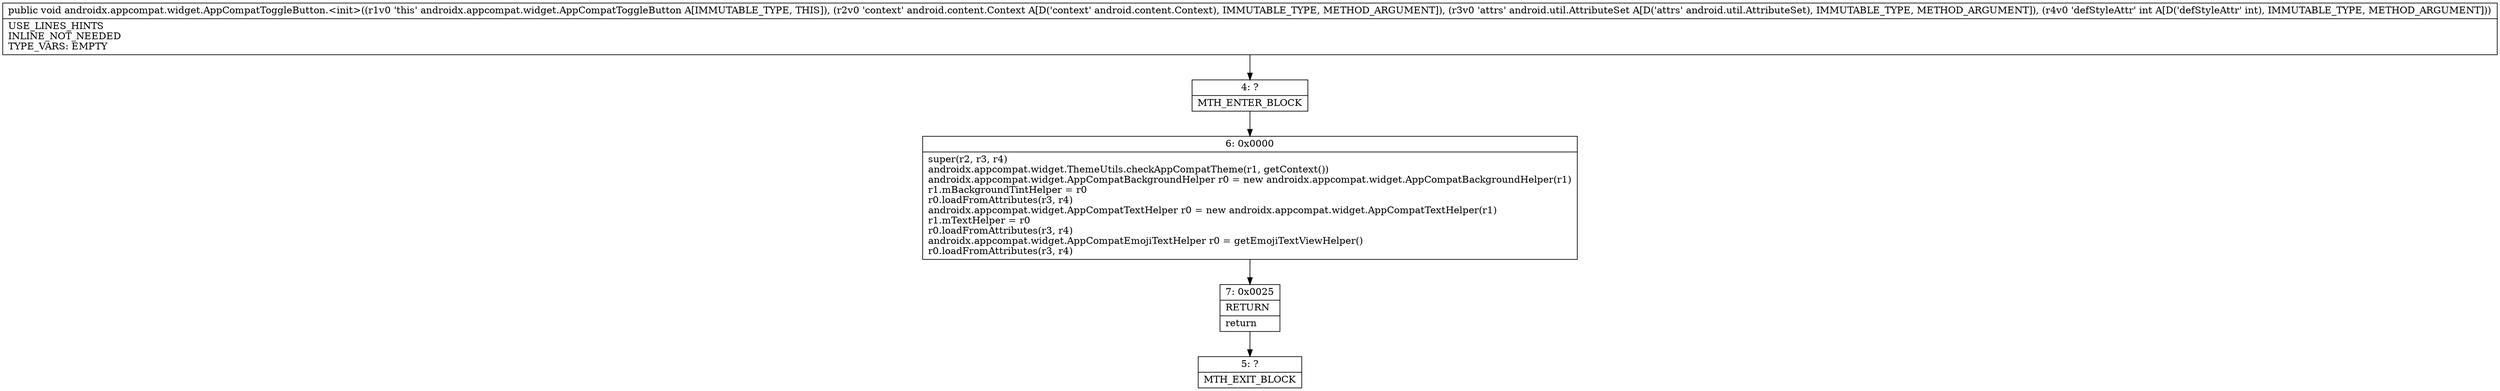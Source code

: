 digraph "CFG forandroidx.appcompat.widget.AppCompatToggleButton.\<init\>(Landroid\/content\/Context;Landroid\/util\/AttributeSet;I)V" {
Node_4 [shape=record,label="{4\:\ ?|MTH_ENTER_BLOCK\l}"];
Node_6 [shape=record,label="{6\:\ 0x0000|super(r2, r3, r4)\landroidx.appcompat.widget.ThemeUtils.checkAppCompatTheme(r1, getContext())\landroidx.appcompat.widget.AppCompatBackgroundHelper r0 = new androidx.appcompat.widget.AppCompatBackgroundHelper(r1)\lr1.mBackgroundTintHelper = r0\lr0.loadFromAttributes(r3, r4)\landroidx.appcompat.widget.AppCompatTextHelper r0 = new androidx.appcompat.widget.AppCompatTextHelper(r1)\lr1.mTextHelper = r0\lr0.loadFromAttributes(r3, r4)\landroidx.appcompat.widget.AppCompatEmojiTextHelper r0 = getEmojiTextViewHelper()\lr0.loadFromAttributes(r3, r4)\l}"];
Node_7 [shape=record,label="{7\:\ 0x0025|RETURN\l|return\l}"];
Node_5 [shape=record,label="{5\:\ ?|MTH_EXIT_BLOCK\l}"];
MethodNode[shape=record,label="{public void androidx.appcompat.widget.AppCompatToggleButton.\<init\>((r1v0 'this' androidx.appcompat.widget.AppCompatToggleButton A[IMMUTABLE_TYPE, THIS]), (r2v0 'context' android.content.Context A[D('context' android.content.Context), IMMUTABLE_TYPE, METHOD_ARGUMENT]), (r3v0 'attrs' android.util.AttributeSet A[D('attrs' android.util.AttributeSet), IMMUTABLE_TYPE, METHOD_ARGUMENT]), (r4v0 'defStyleAttr' int A[D('defStyleAttr' int), IMMUTABLE_TYPE, METHOD_ARGUMENT]))  | USE_LINES_HINTS\lINLINE_NOT_NEEDED\lTYPE_VARS: EMPTY\l}"];
MethodNode -> Node_4;Node_4 -> Node_6;
Node_6 -> Node_7;
Node_7 -> Node_5;
}

